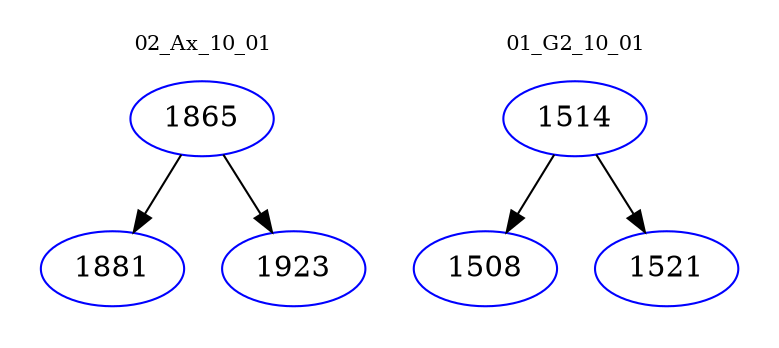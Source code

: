 digraph{
subgraph cluster_0 {
color = white
label = "02_Ax_10_01";
fontsize=10;
T0_1865 [label="1865", color="blue"]
T0_1865 -> T0_1881 [color="black"]
T0_1881 [label="1881", color="blue"]
T0_1865 -> T0_1923 [color="black"]
T0_1923 [label="1923", color="blue"]
}
subgraph cluster_1 {
color = white
label = "01_G2_10_01";
fontsize=10;
T1_1514 [label="1514", color="blue"]
T1_1514 -> T1_1508 [color="black"]
T1_1508 [label="1508", color="blue"]
T1_1514 -> T1_1521 [color="black"]
T1_1521 [label="1521", color="blue"]
}
}
